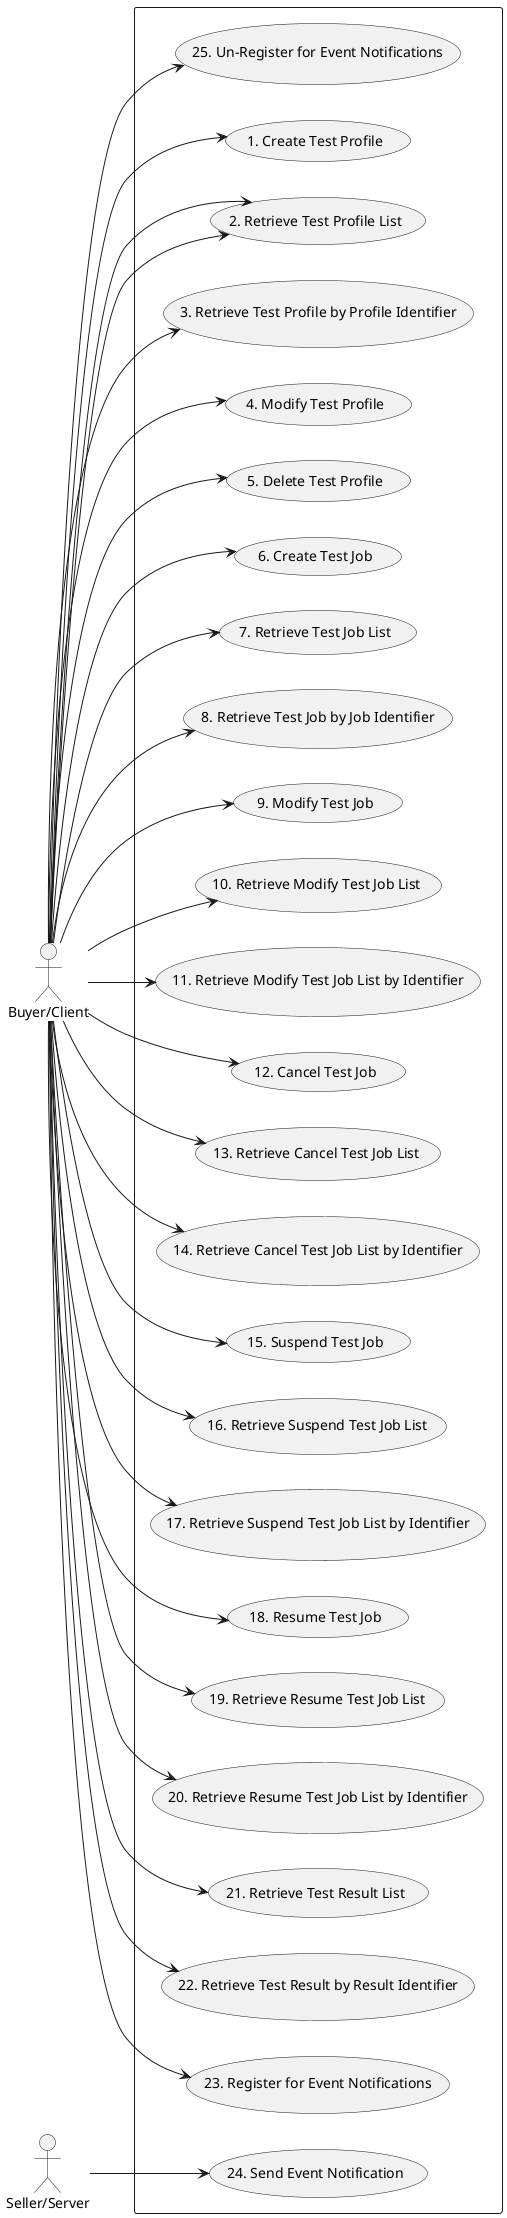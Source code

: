 @startuml sftUsecases

left to right direction

actor "Buyer/Client" as B
actor "Seller/Server" as S

rectangle {
Usecase UC1 as "1. Create Test Profile"
Usecase UC2 as "2. Retrieve Test Profile List"
Usecase UC3 as "3. Retrieve Test Profile by Profile Identifier"
Usecase UC4 as "4. Modify Test Profile"
Usecase UC5 as "5. Delete Test Profile"
Usecase UC6 as "6. Create Test Job"
Usecase UC7 as "7. Retrieve Test Job List"
Usecase UC8 as "8. Retrieve Test Job by Job Identifier"
Usecase UC9 as "9. Modify Test Job"
Usecase UC10 as "10. Retrieve Modify Test Job List"
Usecase UC11 as "11. Retrieve Modify Test Job List by Identifier"
Usecase UC12 as "12. Cancel Test Job"
Usecase UC13 as "13. Retrieve Cancel Test Job List"
Usecase UC14 as "14. Retrieve Cancel Test Job List by Identifier"
Usecase UC15 as "15. Suspend Test Job"
Usecase UC16 as "16. Retrieve Suspend Test Job List"
Usecase UC17 as "17. Retrieve Suspend Test Job List by Identifier"
Usecase UC18 as "18. Resume Test Job"
Usecase UC19 as "19. Retrieve Resume Test Job List"
Usecase UC20 as "20. Retrieve Resume Test Job List by Identifier"
Usecase UC21 as "21. Retrieve Test Result List"
Usecase UC22 as "22. Retrieve Test Result by Result Identifier"
Usecase UC23 as "23. Register for Event Notifications"
Usecase UC24 as "24. Send Event Notification"
Usecase UC25 as "25. Un-Register for Event Notifications"
}

B --> UC1
B --> UC2
B --> UC2
B --> UC3
B --> UC4
B --> UC5
B --> UC6
B --> UC7
B --> UC8
B --> UC9
B --> UC10
B --> UC11
B --> UC12
B --> UC13
B --> UC14
B --> UC15
B --> UC16
B --> UC17
B --> UC18
B --> UC19
B --> UC20
B --> UC21
B --> UC22
B --> UC23
B --> UC25
S --> UC24

@enduml